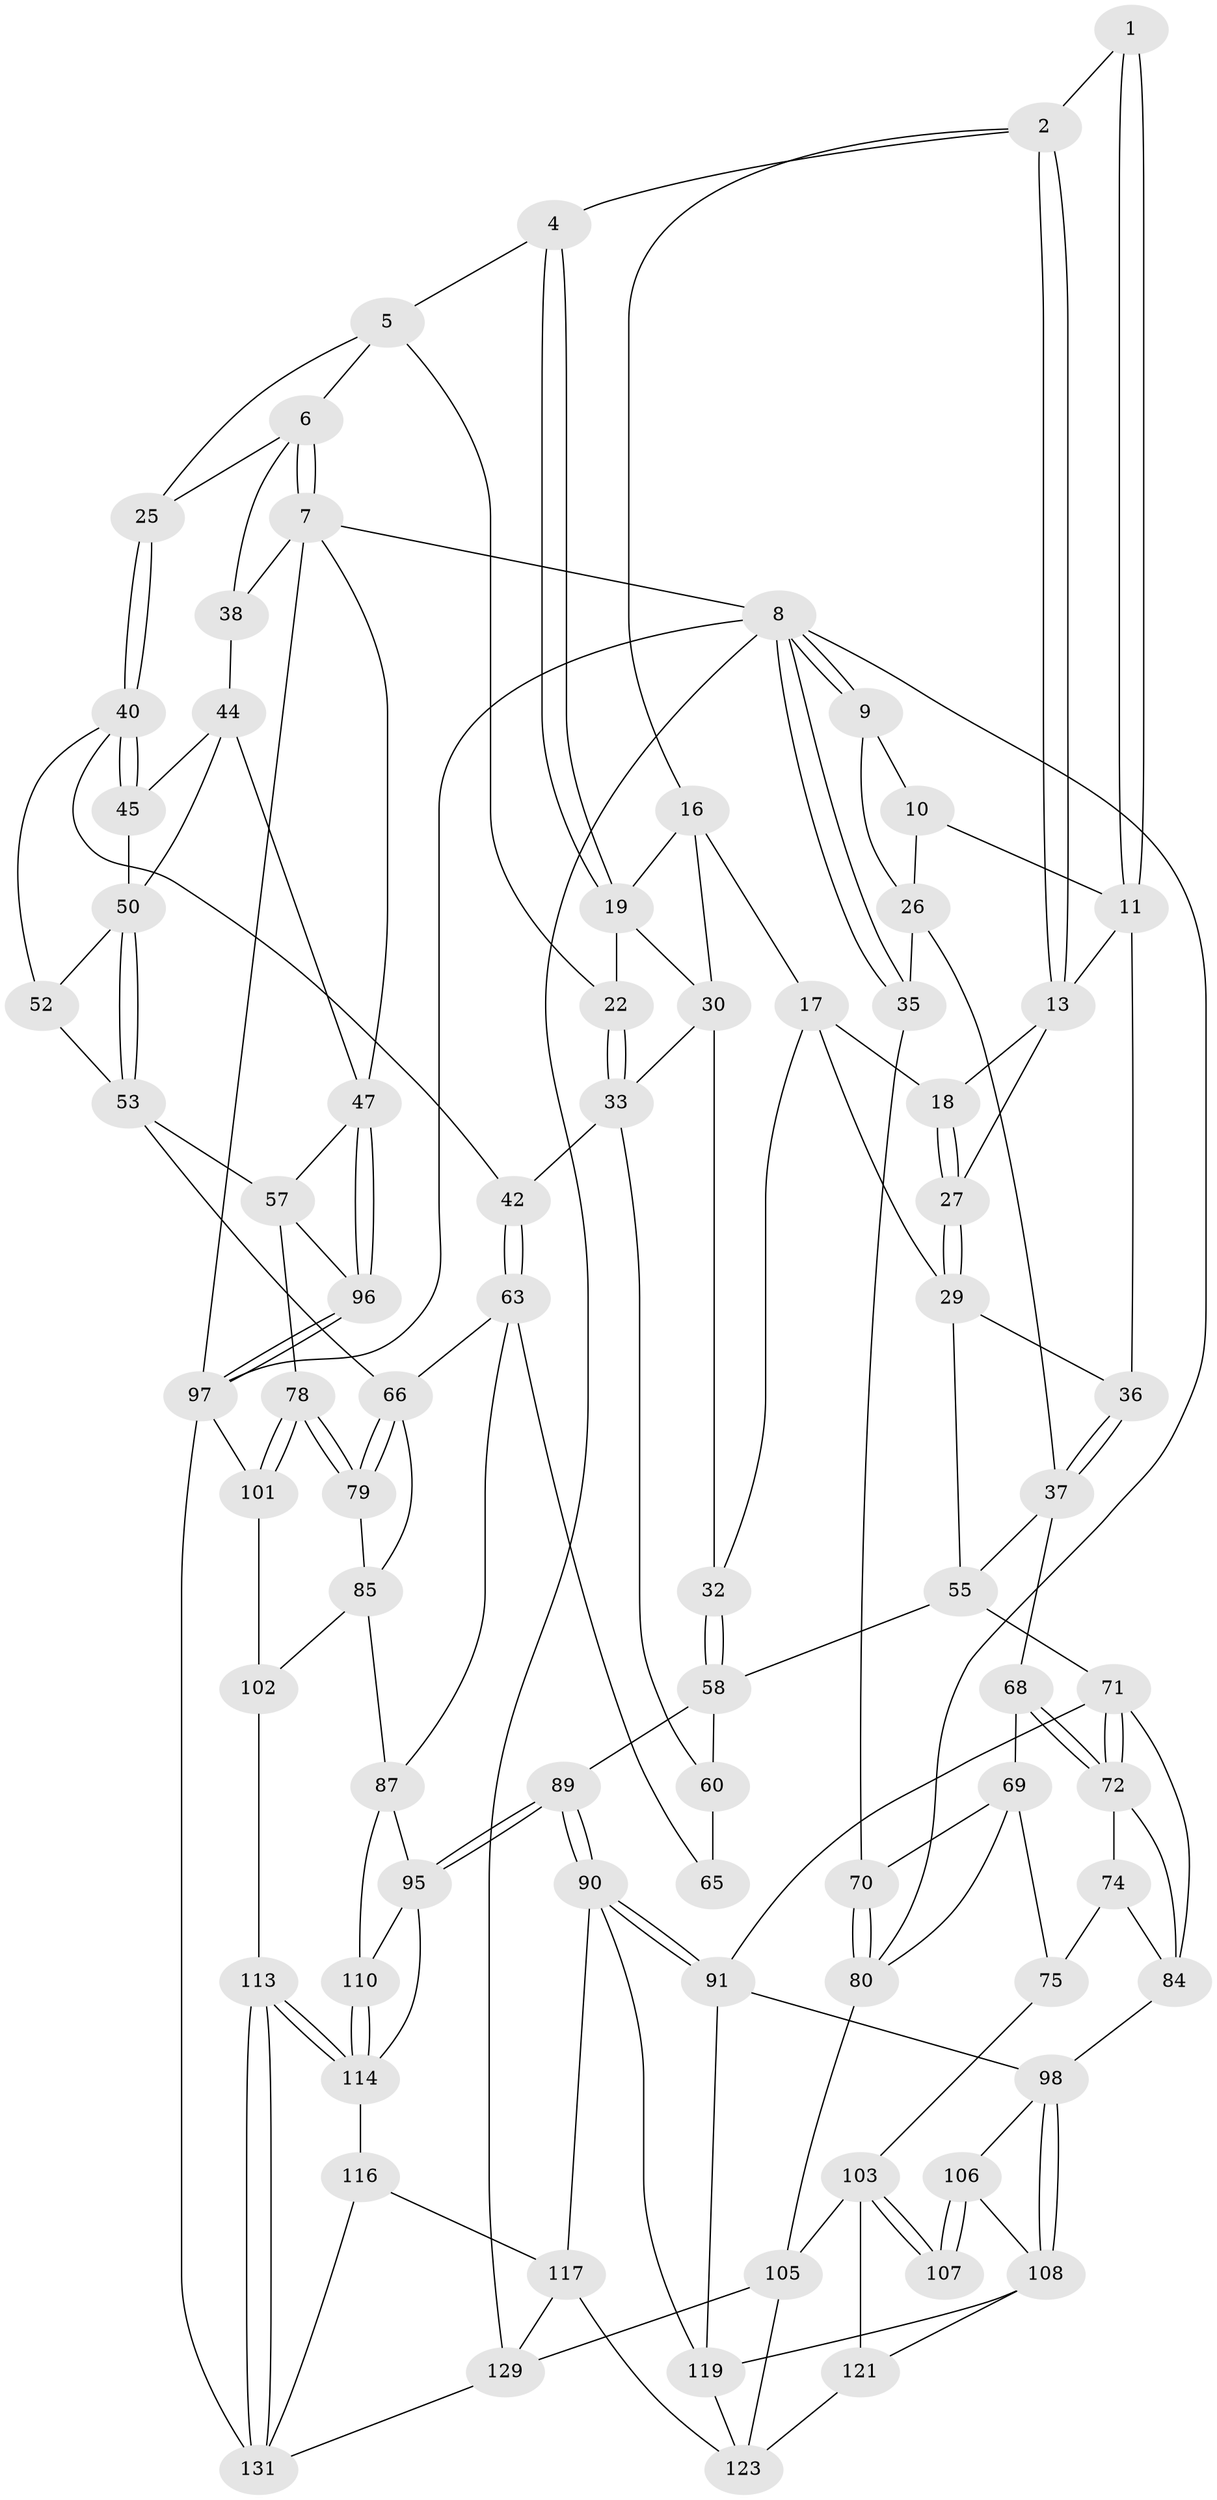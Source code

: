 // original degree distribution, {3: 0.015151515151515152, 4: 0.23484848484848486, 6: 0.2196969696969697, 5: 0.5303030303030303}
// Generated by graph-tools (version 1.1) at 2025/11/02/27/25 16:11:52]
// undirected, 79 vertices, 174 edges
graph export_dot {
graph [start="1"]
  node [color=gray90,style=filled];
  1 [pos="+0.33788262959463045+0"];
  2 [pos="+0.38593702041069367+0",super="+3"];
  4 [pos="+0.6576304979950992+0"];
  5 [pos="+0.695843724948659+0",super="+21"];
  6 [pos="+0.8416288470092367+0",super="+24"];
  7 [pos="+1+0",super="+39"];
  8 [pos="+0+0",super="+82"];
  9 [pos="+0+0"];
  10 [pos="+0.25805090367433686+0",super="+12"];
  11 [pos="+0.28207859350903547+0.12277720778728785",super="+15"];
  13 [pos="+0.3998909066074262+0",super="+14"];
  16 [pos="+0.5483255642083277+0.06190199491478124",super="+20"];
  17 [pos="+0.484512121675188+0.07727359882779967",super="+28"];
  18 [pos="+0.44664986580318533+0.04386724525942715"];
  19 [pos="+0.6200458620278272+0.06359010979950393",super="+23"];
  22 [pos="+0.6481995400764541+0.11900285675253122"];
  25 [pos="+0.7703418859676106+0.06579958005973412"];
  26 [pos="+0.1378662669208361+0.09284262105978634",super="+34"];
  27 [pos="+0.3873257957889787+0.15517878271695257"];
  29 [pos="+0.42647061339854214+0.20524563751723943",super="+46"];
  30 [pos="+0.5647740778417937+0.10000452215608915",super="+31"];
  32 [pos="+0.4853987435294239+0.23735056893974849"];
  33 [pos="+0.625161665510942+0.23026470358454793",super="+43"];
  35 [pos="+0+0.16362582229387104"];
  36 [pos="+0.2216253261006759+0.20110309380393251"];
  37 [pos="+0.15883365481694678+0.23019293609784502",super="+56"];
  38 [pos="+0.9337713365482456+0.10308230400860473"];
  40 [pos="+0.7720018879677688+0.1992029630634986",super="+41"];
  42 [pos="+0.7237709203647207+0.24475735730938036"];
  44 [pos="+0.8851104924824584+0.18020416476585696",super="+49"];
  45 [pos="+0.7956798425266756+0.20186780135201607"];
  47 [pos="+1+0.29635778883332986",super="+48"];
  50 [pos="+0.9075338889392519+0.25601882956852545",super="+51"];
  52 [pos="+0.8297477033187556+0.33178975573147546"];
  53 [pos="+0.8632782686998484+0.41382271228934964",super="+54"];
  55 [pos="+0.316014382803308+0.31143631751661577",super="+59"];
  57 [pos="+0.9115718313638431+0.41415344668152654",super="+77"];
  58 [pos="+0.4590633538202236+0.4145560353616947",super="+62"];
  60 [pos="+0.6470700278558698+0.276876201928446",super="+61"];
  63 [pos="+0.7303186833592162+0.4426214294733185",super="+64"];
  65 [pos="+0.6679389820902337+0.4444837623437705"];
  66 [pos="+0.8446059447887435+0.4262427456818814",super="+67"];
  68 [pos="+0.17082272416776106+0.3447152806501724"];
  69 [pos="+0.08557890739215766+0.3652112033874213",super="+76"];
  70 [pos="+0+0.23867974334835299"];
  71 [pos="+0.394126729436253+0.42910478020782994",super="+83"];
  72 [pos="+0.1888446666207786+0.3955005098932545",super="+73"];
  74 [pos="+0.16260444391181317+0.4699752593817027",super="+94"];
  75 [pos="+0.0687322075392403+0.5265449126893768",super="+100"];
  78 [pos="+0.9954172880519501+0.6899476540015844"];
  79 [pos="+0.8832260618004427+0.5789084806784718"];
  80 [pos="+0+0.5210862206106487",super="+81"];
  84 [pos="+0.3077476818265097+0.5405675010566888",super="+93"];
  85 [pos="+0.7992210291372588+0.5702285794895914",super="+86"];
  87 [pos="+0.7343666356211601+0.6228314175899202",super="+88"];
  89 [pos="+0.5115504959832643+0.6010706555271748"];
  90 [pos="+0.4563366947416063+0.6688604633446554",super="+118"];
  91 [pos="+0.4431111043874688+0.6678320979980621",super="+92"];
  95 [pos="+0.5565120082776486+0.6133802048148662",super="+111"];
  96 [pos="+1+0.6951331956004554"];
  97 [pos="+1+1",super="+125"];
  98 [pos="+0.3890302148548985+0.6577261213376471",super="+99"];
  101 [pos="+0.885285403804894+0.748205281569031",super="+126"];
  102 [pos="+0.856074860505304+0.7559735954637803",super="+112"];
  103 [pos="+0.12875947555527453+0.687754233278057",super="+104"];
  105 [pos="+0.07580007308600704+0.7868381996651574",super="+127"];
  106 [pos="+0.25917068762399165+0.6339854802053634",super="+109"];
  107 [pos="+0.1529593142660653+0.6795894340112367"];
  108 [pos="+0.2903157479772317+0.7026668276774289",super="+120"];
  110 [pos="+0.6874847290179892+0.654456843053782"];
  113 [pos="+0.7246020281698646+0.8526957815954298"];
  114 [pos="+0.6612119731393211+0.8376617646443887",super="+115"];
  116 [pos="+0.5850183076133763+0.8551110121042335"];
  117 [pos="+0.5651512928640685+0.8510345528999549",super="+128"];
  119 [pos="+0.3467204061817638+0.7631347729418521",super="+122"];
  121 [pos="+0.20725787425418382+0.7883896919844106"];
  123 [pos="+0.3265904997334371+0.8652894200370574",super="+124"];
  129 [pos="+0.319726945601634+1",super="+130"];
  131 [pos="+0.7757873687714184+1",super="+132"];
  1 -- 2;
  1 -- 11;
  1 -- 11;
  2 -- 13;
  2 -- 13;
  2 -- 16;
  2 -- 4;
  4 -- 5;
  4 -- 19;
  4 -- 19;
  5 -- 6;
  5 -- 25;
  5 -- 22;
  6 -- 7;
  6 -- 7;
  6 -- 38;
  6 -- 25;
  7 -- 8;
  7 -- 97;
  7 -- 47;
  7 -- 38;
  8 -- 9;
  8 -- 9;
  8 -- 35;
  8 -- 35;
  8 -- 97;
  8 -- 129;
  8 -- 80;
  9 -- 10;
  9 -- 26;
  10 -- 26;
  10 -- 11;
  11 -- 36;
  11 -- 13;
  13 -- 18;
  13 -- 27;
  16 -- 17;
  16 -- 19;
  16 -- 30;
  17 -- 18;
  17 -- 32;
  17 -- 29;
  18 -- 27;
  18 -- 27;
  19 -- 22;
  19 -- 30;
  22 -- 33;
  22 -- 33;
  25 -- 40;
  25 -- 40;
  26 -- 35;
  26 -- 37;
  27 -- 29;
  27 -- 29;
  29 -- 36;
  29 -- 55;
  30 -- 32;
  30 -- 33;
  32 -- 58;
  32 -- 58;
  33 -- 42;
  33 -- 60;
  35 -- 70;
  36 -- 37;
  36 -- 37;
  37 -- 68;
  37 -- 55;
  38 -- 44;
  40 -- 45;
  40 -- 45;
  40 -- 42;
  40 -- 52;
  42 -- 63;
  42 -- 63;
  44 -- 45;
  44 -- 50;
  44 -- 47;
  45 -- 50;
  47 -- 96;
  47 -- 96;
  47 -- 57;
  50 -- 53;
  50 -- 53;
  50 -- 52;
  52 -- 53;
  53 -- 57;
  53 -- 66;
  55 -- 58;
  55 -- 71;
  57 -- 96;
  57 -- 78;
  58 -- 89;
  58 -- 60;
  60 -- 65 [weight=2];
  63 -- 65;
  63 -- 66;
  63 -- 87;
  66 -- 79;
  66 -- 79;
  66 -- 85;
  68 -- 69;
  68 -- 72;
  68 -- 72;
  69 -- 70;
  69 -- 80;
  69 -- 75;
  70 -- 80;
  70 -- 80;
  71 -- 72;
  71 -- 72;
  71 -- 84;
  71 -- 91;
  72 -- 74;
  72 -- 84;
  74 -- 75 [weight=2];
  74 -- 84;
  75 -- 103;
  78 -- 79;
  78 -- 79;
  78 -- 101;
  78 -- 101;
  79 -- 85;
  80 -- 105;
  84 -- 98;
  85 -- 102;
  85 -- 87;
  87 -- 110;
  87 -- 95;
  89 -- 90;
  89 -- 90;
  89 -- 95;
  89 -- 95;
  90 -- 91;
  90 -- 91;
  90 -- 117;
  90 -- 119;
  91 -- 119;
  91 -- 98;
  95 -- 114;
  95 -- 110;
  96 -- 97;
  96 -- 97;
  97 -- 131;
  97 -- 101;
  98 -- 108;
  98 -- 108;
  98 -- 106;
  101 -- 102 [weight=2];
  102 -- 113;
  103 -- 107;
  103 -- 107;
  103 -- 105;
  103 -- 121;
  105 -- 129;
  105 -- 123;
  106 -- 107 [weight=2];
  106 -- 107;
  106 -- 108;
  108 -- 121;
  108 -- 119;
  110 -- 114;
  110 -- 114;
  113 -- 114;
  113 -- 114;
  113 -- 131;
  113 -- 131;
  114 -- 116;
  116 -- 117;
  116 -- 131;
  117 -- 129;
  117 -- 123;
  119 -- 123;
  121 -- 123;
  129 -- 131;
}
